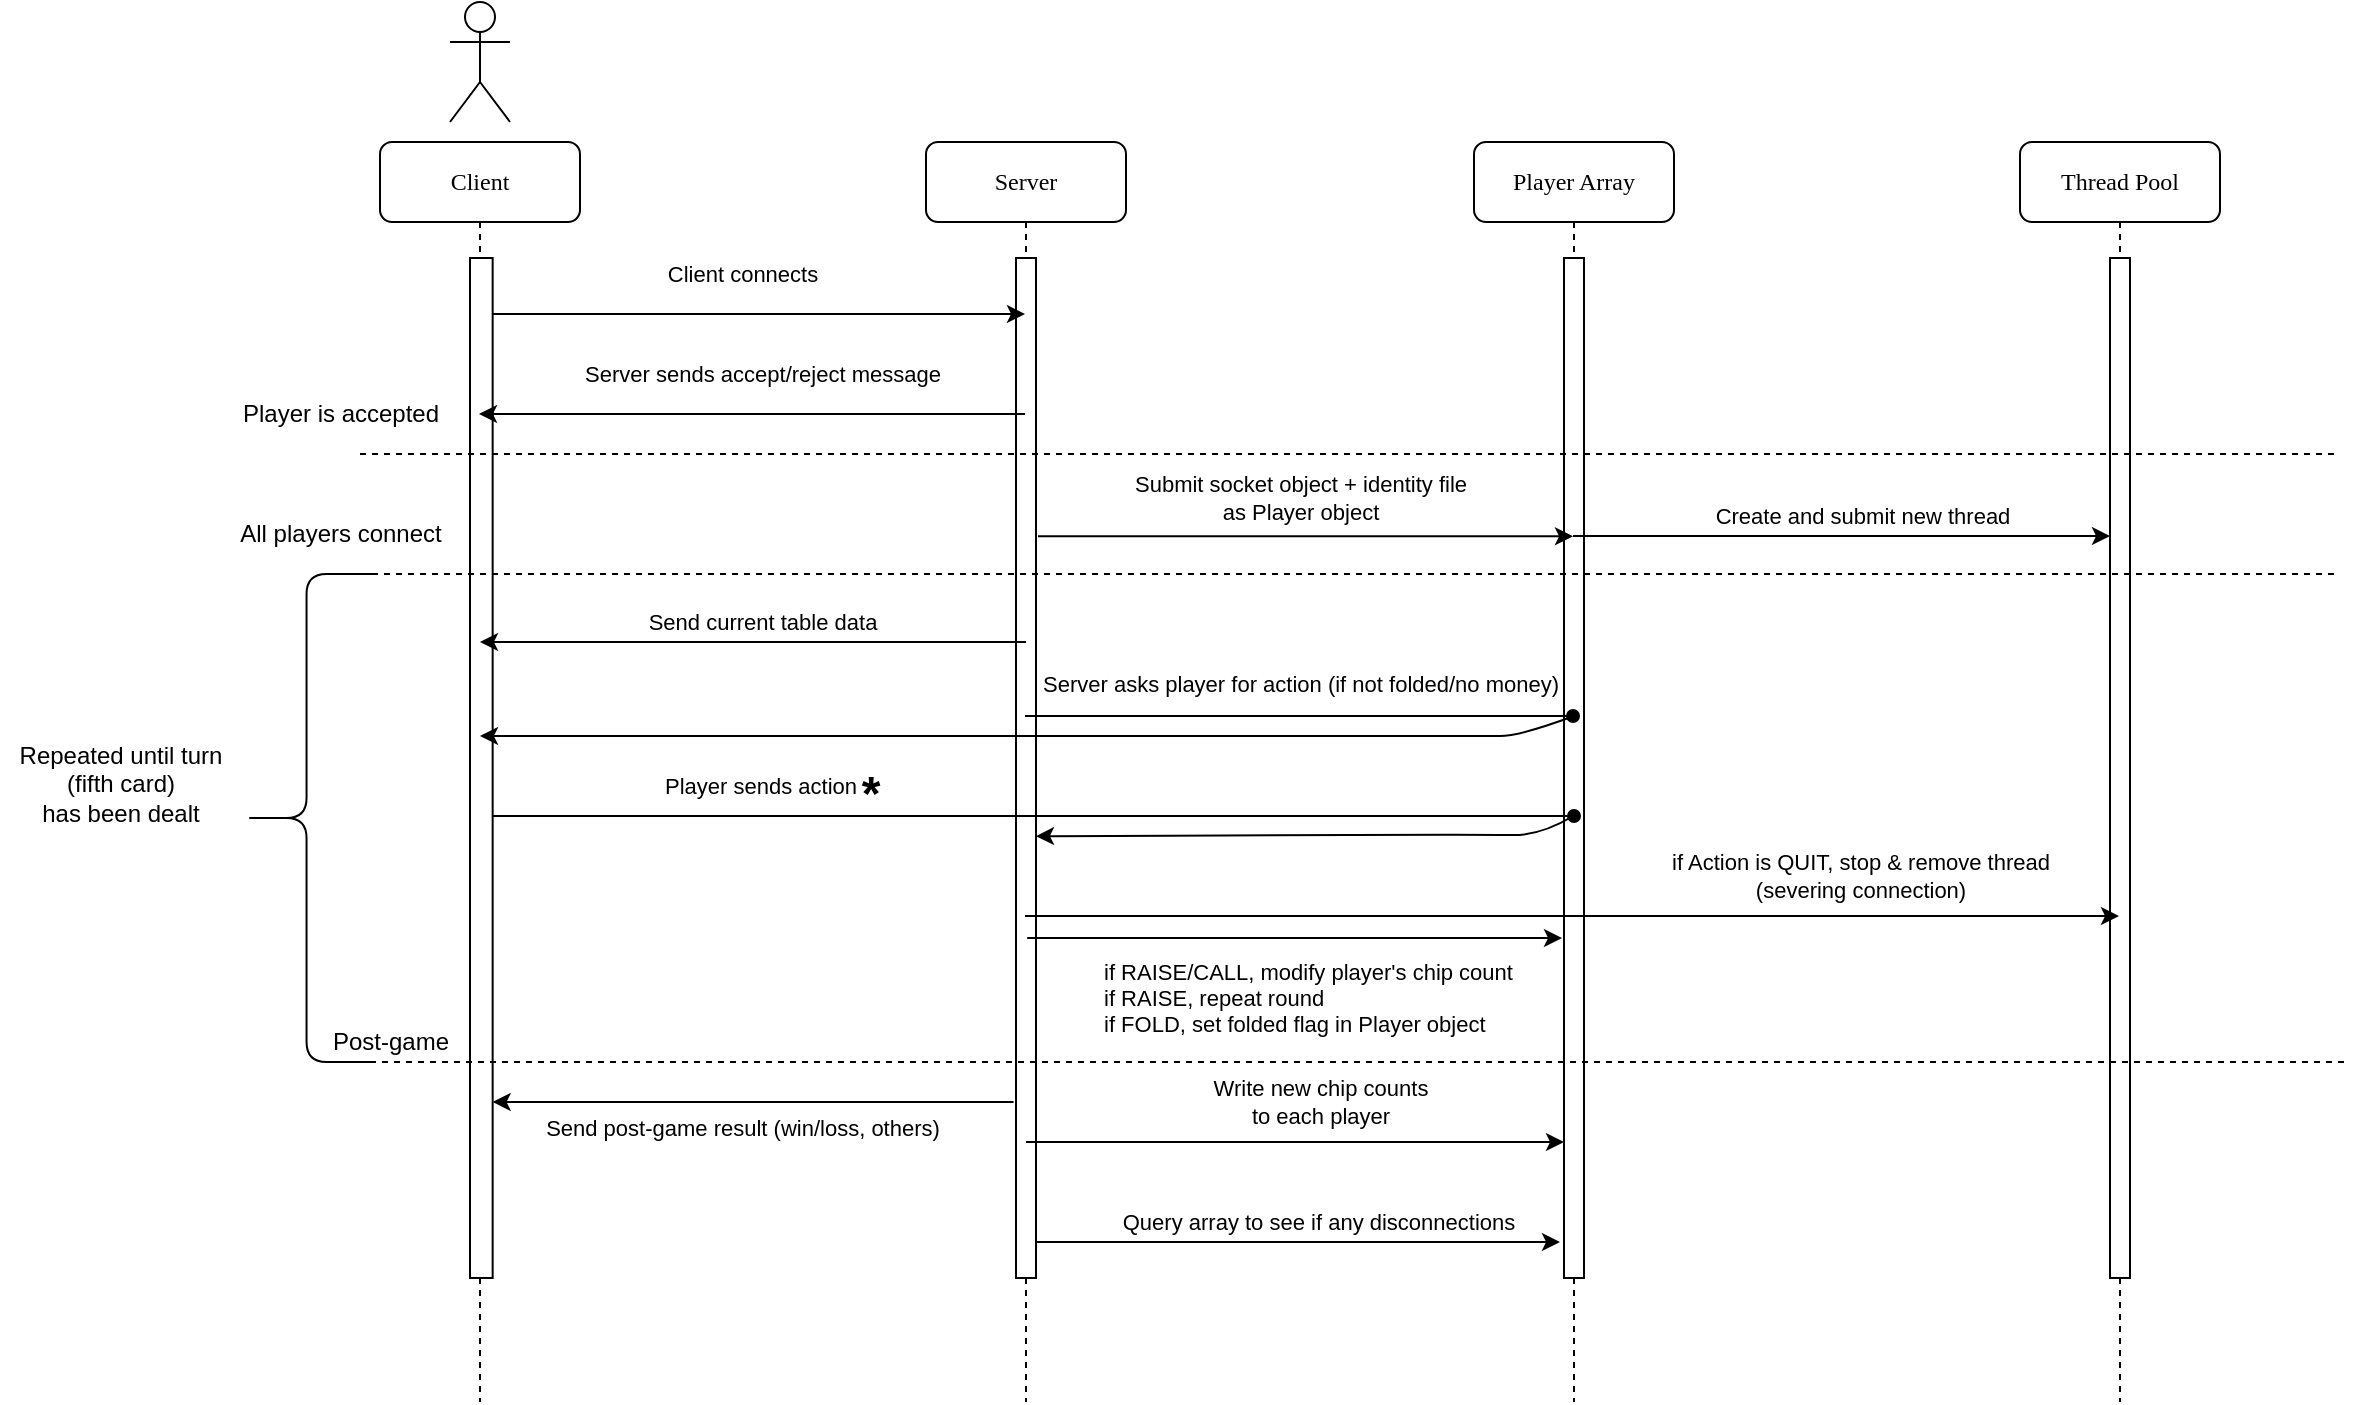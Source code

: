 <mxfile version="13.0.1" type="device"><diagram name="Page-1" id="13e1069c-82ec-6db2-03f1-153e76fe0fe0"><mxGraphModel dx="2587" dy="813" grid="1" gridSize="10" guides="1" tooltips="1" connect="1" arrows="1" fold="1" page="1" pageScale="1" pageWidth="1169" pageHeight="827" background="#ffffff" math="0" shadow="0"><root><mxCell id="0"/><mxCell id="1" parent="0"/><mxCell id="Jf2qGdc4_VivNwQ5X6Xx-7" value="" style="group" parent="1" vertex="1" connectable="0"><mxGeometry x="-20" y="60" width="1175" height="700" as="geometry"/></mxCell><mxCell id="7baba1c4bc27f4b0-2" value="Client" style="shape=umlLifeline;perimeter=lifelinePerimeter;whiteSpace=wrap;html=1;container=1;collapsible=0;recursiveResize=0;outlineConnect=0;rounded=1;shadow=0;comic=0;labelBackgroundColor=none;strokeWidth=1;fontFamily=Verdana;fontSize=12;align=center;" parent="Jf2qGdc4_VivNwQ5X6Xx-7" vertex="1"><mxGeometry x="190" y="70" width="100" height="630" as="geometry"/></mxCell><mxCell id="7baba1c4bc27f4b0-10" value="" style="html=1;points=[];perimeter=orthogonalPerimeter;rounded=0;shadow=0;comic=0;labelBackgroundColor=none;strokeWidth=1;fontFamily=Verdana;fontSize=12;align=center;" parent="7baba1c4bc27f4b0-2" vertex="1"><mxGeometry x="45" y="58" width="11.33" height="510" as="geometry"/></mxCell><mxCell id="7baba1c4bc27f4b0-8" value="Server" style="shape=umlLifeline;perimeter=lifelinePerimeter;whiteSpace=wrap;html=1;container=1;collapsible=0;recursiveResize=0;outlineConnect=0;rounded=1;shadow=0;comic=0;labelBackgroundColor=none;strokeWidth=1;fontFamily=Verdana;fontSize=12;align=center;" parent="Jf2qGdc4_VivNwQ5X6Xx-7" vertex="1"><mxGeometry x="463" y="70" width="100" height="630" as="geometry"/></mxCell><mxCell id="7baba1c4bc27f4b0-9" value="" style="html=1;points=[];perimeter=orthogonalPerimeter;rounded=0;shadow=0;comic=0;labelBackgroundColor=none;strokeWidth=1;fontFamily=Verdana;fontSize=12;align=center;" parent="7baba1c4bc27f4b0-8" vertex="1"><mxGeometry x="45" y="58" width="10" height="510" as="geometry"/></mxCell><mxCell id="U8iQBY-L42uejQ42uI9U-1" value="" style="endArrow=classic;html=1;" parent="Jf2qGdc4_VivNwQ5X6Xx-7" edge="1"><mxGeometry width="50" height="50" relative="1" as="geometry"><mxPoint x="246.33" y="156" as="sourcePoint"/><mxPoint x="512.5" y="156" as="targetPoint"/><Array as="points"><mxPoint x="440" y="156"/></Array></mxGeometry></mxCell><mxCell id="U8iQBY-L42uejQ42uI9U-2" value="Client connects" style="edgeLabel;html=1;align=center;verticalAlign=middle;resizable=0;points=[];" parent="U8iQBY-L42uejQ42uI9U-1" vertex="1" connectable="0"><mxGeometry x="-0.432" y="-2" relative="1" as="geometry"><mxPoint x="49" y="-22" as="offset"/></mxGeometry></mxCell><mxCell id="U8iQBY-L42uejQ42uI9U-3" value="" style="endArrow=classic;html=1;" parent="Jf2qGdc4_VivNwQ5X6Xx-7" edge="1"><mxGeometry width="50" height="50" relative="1" as="geometry"><mxPoint x="512.5" y="206" as="sourcePoint"/><mxPoint x="239.5" y="206" as="targetPoint"/><Array as="points"><mxPoint x="400" y="206"/></Array></mxGeometry></mxCell><mxCell id="U8iQBY-L42uejQ42uI9U-4" value="&lt;div&gt;Server sends accept/reject message&lt;/div&gt;" style="edgeLabel;html=1;align=center;verticalAlign=middle;resizable=0;points=[];" parent="U8iQBY-L42uejQ42uI9U-3" vertex="1" connectable="0"><mxGeometry x="-0.432" y="-2" relative="1" as="geometry"><mxPoint x="-54.5" y="-18" as="offset"/></mxGeometry></mxCell><mxCell id="U8iQBY-L42uejQ42uI9U-5" value="" style="shape=umlActor;verticalLabelPosition=bottom;labelBackgroundColor=#ffffff;verticalAlign=top;html=1;outlineConnect=0;" parent="Jf2qGdc4_VivNwQ5X6Xx-7" vertex="1"><mxGeometry x="225" width="30" height="60" as="geometry"/></mxCell><mxCell id="AQgs1Vv86Nf80EC5pz1u-1" value="Player Array" style="shape=umlLifeline;perimeter=lifelinePerimeter;whiteSpace=wrap;html=1;container=1;collapsible=0;recursiveResize=0;outlineConnect=0;rounded=1;shadow=0;comic=0;labelBackgroundColor=none;strokeWidth=1;fontFamily=Verdana;fontSize=12;align=center;" parent="Jf2qGdc4_VivNwQ5X6Xx-7" vertex="1"><mxGeometry x="737" y="70" width="100" height="630" as="geometry"/></mxCell><mxCell id="AQgs1Vv86Nf80EC5pz1u-2" value="" style="html=1;points=[];perimeter=orthogonalPerimeter;rounded=0;shadow=0;comic=0;labelBackgroundColor=none;strokeWidth=1;fontFamily=Verdana;fontSize=12;align=center;" parent="AQgs1Vv86Nf80EC5pz1u-1" vertex="1"><mxGeometry x="45" y="58" width="10" height="510" as="geometry"/></mxCell><mxCell id="AQgs1Vv86Nf80EC5pz1u-3" value="Thread Pool" style="shape=umlLifeline;perimeter=lifelinePerimeter;whiteSpace=wrap;html=1;container=1;collapsible=0;recursiveResize=0;outlineConnect=0;rounded=1;shadow=0;comic=0;labelBackgroundColor=none;strokeWidth=1;fontFamily=Verdana;fontSize=12;align=center;" parent="Jf2qGdc4_VivNwQ5X6Xx-7" vertex="1"><mxGeometry x="1010" y="70" width="100" height="630" as="geometry"/></mxCell><mxCell id="AQgs1Vv86Nf80EC5pz1u-4" value="" style="html=1;points=[];perimeter=orthogonalPerimeter;rounded=0;shadow=0;comic=0;labelBackgroundColor=none;strokeWidth=1;fontFamily=Verdana;fontSize=12;align=center;" parent="AQgs1Vv86Nf80EC5pz1u-3" vertex="1"><mxGeometry x="45" y="58" width="10" height="510" as="geometry"/></mxCell><mxCell id="AQgs1Vv86Nf80EC5pz1u-5" value="" style="endArrow=none;dashed=1;html=1;" parent="Jf2qGdc4_VivNwQ5X6Xx-7" edge="1"><mxGeometry width="50" height="50" relative="1" as="geometry"><mxPoint x="180" y="226" as="sourcePoint"/><mxPoint x="1170" y="226" as="targetPoint"/></mxGeometry></mxCell><mxCell id="AQgs1Vv86Nf80EC5pz1u-6" value="Player is accepted" style="text;html=1;align=center;verticalAlign=middle;resizable=0;points=[];autosize=1;" parent="Jf2qGdc4_VivNwQ5X6Xx-7" vertex="1"><mxGeometry x="115" y="196" width="110" height="20" as="geometry"/></mxCell><mxCell id="AQgs1Vv86Nf80EC5pz1u-7" value="" style="endArrow=classic;html=1;exitX=1.1;exitY=0.318;exitDx=0;exitDy=0;exitPerimeter=0;" parent="Jf2qGdc4_VivNwQ5X6Xx-7" edge="1"><mxGeometry width="50" height="50" relative="1" as="geometry"><mxPoint x="519" y="267.18" as="sourcePoint"/><mxPoint x="786.5" y="267.18" as="targetPoint"/></mxGeometry></mxCell><mxCell id="AQgs1Vv86Nf80EC5pz1u-8" value="&lt;div&gt;Submit socket object + identity file &lt;br&gt;&lt;/div&gt;&lt;div&gt;as Player object&lt;br&gt;&lt;/div&gt;" style="edgeLabel;html=1;align=center;verticalAlign=middle;resizable=0;points=[];" parent="AQgs1Vv86Nf80EC5pz1u-7" vertex="1" connectable="0"><mxGeometry x="-0.312" y="3" relative="1" as="geometry"><mxPoint x="39" y="-16.92" as="offset"/></mxGeometry></mxCell><mxCell id="BTk6JQ5iOqHmVtCeQmKU-1" value="" style="endArrow=classic;html=1;" parent="Jf2qGdc4_VivNwQ5X6Xx-7" edge="1"><mxGeometry width="50" height="50" relative="1" as="geometry"><mxPoint x="786.5" y="267" as="sourcePoint"/><mxPoint x="1055" y="267" as="targetPoint"/><Array as="points"><mxPoint x="920" y="267"/></Array></mxGeometry></mxCell><mxCell id="BTk6JQ5iOqHmVtCeQmKU-2" value="Create and submit new thread" style="edgeLabel;html=1;align=center;verticalAlign=middle;resizable=0;points=[];" parent="BTk6JQ5iOqHmVtCeQmKU-1" vertex="1" connectable="0"><mxGeometry x="0.069" y="1" relative="1" as="geometry"><mxPoint x="0.5" y="-9" as="offset"/></mxGeometry></mxCell><mxCell id="BTk6JQ5iOqHmVtCeQmKU-3" value="" style="endArrow=none;dashed=1;html=1;" parent="Jf2qGdc4_VivNwQ5X6Xx-7" edge="1"><mxGeometry width="50" height="50" relative="1" as="geometry"><mxPoint x="180" y="286" as="sourcePoint"/><mxPoint x="1170" y="286" as="targetPoint"/></mxGeometry></mxCell><mxCell id="BTk6JQ5iOqHmVtCeQmKU-4" value="All players connect" style="text;html=1;align=center;verticalAlign=middle;resizable=0;points=[];autosize=1;" parent="Jf2qGdc4_VivNwQ5X6Xx-7" vertex="1"><mxGeometry x="110" y="256" width="120" height="20" as="geometry"/></mxCell><mxCell id="BTk6JQ5iOqHmVtCeQmKU-5" value="" style="endArrow=oval;html=1;endFill=1;" parent="Jf2qGdc4_VivNwQ5X6Xx-7" edge="1"><mxGeometry width="50" height="50" relative="1" as="geometry"><mxPoint x="512.5" y="357" as="sourcePoint"/><mxPoint x="786.5" y="357" as="targetPoint"/><Array as="points"><mxPoint x="590.5" y="357"/></Array></mxGeometry></mxCell><mxCell id="BTk6JQ5iOqHmVtCeQmKU-6" value="Server asks player for action (if not folded/no money)" style="edgeLabel;html=1;align=center;verticalAlign=middle;resizable=0;points=[];" parent="BTk6JQ5iOqHmVtCeQmKU-5" vertex="1" connectable="0"><mxGeometry x="-0.432" y="-2" relative="1" as="geometry"><mxPoint x="59.5" y="-18" as="offset"/></mxGeometry></mxCell><mxCell id="BTk6JQ5iOqHmVtCeQmKU-7" value="" style="curved=1;endArrow=classic;html=1;" parent="Jf2qGdc4_VivNwQ5X6Xx-7" edge="1"><mxGeometry width="50" height="50" relative="1" as="geometry"><mxPoint x="787" y="357" as="sourcePoint"/><mxPoint x="240" y="367" as="targetPoint"/><Array as="points"><mxPoint x="760" y="367"/><mxPoint x="740" y="367"/><mxPoint x="620" y="367"/></Array></mxGeometry></mxCell><mxCell id="BTk6JQ5iOqHmVtCeQmKU-8" value="" style="endArrow=oval;html=1;endFill=1;" parent="Jf2qGdc4_VivNwQ5X6Xx-7" edge="1"><mxGeometry width="50" height="50" relative="1" as="geometry"><mxPoint x="246.33" y="407" as="sourcePoint"/><mxPoint x="787" y="407" as="targetPoint"/><Array as="points"><mxPoint x="600" y="407"/></Array></mxGeometry></mxCell><mxCell id="BTk6JQ5iOqHmVtCeQmKU-12" value="Player sends action" style="edgeLabel;html=1;align=center;verticalAlign=middle;resizable=0;points=[];" parent="BTk6JQ5iOqHmVtCeQmKU-8" vertex="1" connectable="0"><mxGeometry x="0.475" y="3" relative="1" as="geometry"><mxPoint x="-265" y="-12" as="offset"/></mxGeometry></mxCell><mxCell id="BTk6JQ5iOqHmVtCeQmKU-10" value="" style="curved=1;endArrow=classic;html=1;entryX=1;entryY=0.51;entryDx=0;entryDy=0;entryPerimeter=0;" parent="Jf2qGdc4_VivNwQ5X6Xx-7" edge="1"><mxGeometry width="50" height="50" relative="1" as="geometry"><mxPoint x="786.67" y="407" as="sourcePoint"/><mxPoint x="518" y="417.1" as="targetPoint"/><Array as="points"><mxPoint x="770" y="417"/><mxPoint x="741" y="416"/></Array></mxGeometry></mxCell><mxCell id="BTk6JQ5iOqHmVtCeQmKU-13" value="&lt;h1&gt;*&lt;/h1&gt;" style="text;html=1;align=center;verticalAlign=middle;resizable=0;points=[];autosize=1;" parent="Jf2qGdc4_VivNwQ5X6Xx-7" vertex="1"><mxGeometry x="425" y="371" width="20" height="50" as="geometry"/></mxCell><mxCell id="BTk6JQ5iOqHmVtCeQmKU-17" value="" style="endArrow=classic;html=1;" parent="Jf2qGdc4_VivNwQ5X6Xx-7" edge="1"><mxGeometry width="50" height="50" relative="1" as="geometry"><mxPoint x="512.5" y="457" as="sourcePoint"/><mxPoint x="1059.5" y="457" as="targetPoint"/><Array as="points"><mxPoint x="760" y="457"/></Array></mxGeometry></mxCell><mxCell id="BTk6JQ5iOqHmVtCeQmKU-19" value="&lt;div&gt;if Action is QUIT, stop &amp;amp; remove thread&lt;/div&gt;&lt;div&gt; (severing connection)&lt;/div&gt;" style="edgeLabel;html=1;align=center;verticalAlign=middle;resizable=0;points=[];" parent="BTk6JQ5iOqHmVtCeQmKU-17" vertex="1" connectable="0"><mxGeometry x="-0.161" relative="1" as="geometry"><mxPoint x="187.5" y="-20" as="offset"/></mxGeometry></mxCell><mxCell id="BTk6JQ5iOqHmVtCeQmKU-21" value="" style="endArrow=classic;html=1;" parent="Jf2qGdc4_VivNwQ5X6Xx-7" edge="1"><mxGeometry width="50" height="50" relative="1" as="geometry"><mxPoint x="513.587" y="468" as="sourcePoint"/><mxPoint x="781" y="468" as="targetPoint"/><Array as="points"><mxPoint x="760.92" y="468"/></Array></mxGeometry></mxCell><mxCell id="BTk6JQ5iOqHmVtCeQmKU-22" value="&lt;div&gt;if RAISE/CALL, modify player's chip count&lt;/div&gt;&lt;div&gt;if RAISE, repeat round &lt;br&gt;&lt;/div&gt;&lt;div&gt;if FOLD, set folded flag in Player object&lt;br&gt;&lt;/div&gt;" style="edgeLabel;html=1;align=left;verticalAlign=middle;resizable=0;points=[];" parent="BTk6JQ5iOqHmVtCeQmKU-21" vertex="1" connectable="0"><mxGeometry x="-0.161" relative="1" as="geometry"><mxPoint x="-75.59" y="30" as="offset"/></mxGeometry></mxCell><mxCell id="BTk6JQ5iOqHmVtCeQmKU-23" value="" style="endArrow=none;dashed=1;html=1;" parent="Jf2qGdc4_VivNwQ5X6Xx-7" edge="1"><mxGeometry width="50" height="50" relative="1" as="geometry"><mxPoint x="185" y="530" as="sourcePoint"/><mxPoint x="1175" y="530" as="targetPoint"/></mxGeometry></mxCell><mxCell id="BTk6JQ5iOqHmVtCeQmKU-24" value="Post-game" style="text;html=1;align=center;verticalAlign=middle;resizable=0;points=[];autosize=1;" parent="Jf2qGdc4_VivNwQ5X6Xx-7" vertex="1"><mxGeometry x="160" y="510" width="70" height="20" as="geometry"/></mxCell><mxCell id="Jf2qGdc4_VivNwQ5X6Xx-1" value="" style="shape=curlyBracket;whiteSpace=wrap;html=1;rounded=1;" parent="Jf2qGdc4_VivNwQ5X6Xx-7" vertex="1"><mxGeometry x="120" y="286" width="66.55" height="244" as="geometry"/></mxCell><mxCell id="Jf2qGdc4_VivNwQ5X6Xx-2" value="&lt;div&gt;Repeated until turn&lt;br&gt;&lt;/div&gt;&lt;div&gt;(fifth card) &lt;br&gt;&lt;/div&gt;&lt;div&gt;has been dealt&lt;/div&gt;" style="text;html=1;align=center;verticalAlign=middle;resizable=0;points=[];autosize=1;" parent="Jf2qGdc4_VivNwQ5X6Xx-7" vertex="1"><mxGeometry y="366" width="120" height="50" as="geometry"/></mxCell><mxCell id="Jf2qGdc4_VivNwQ5X6Xx-8" value="" style="endArrow=classic;html=1;" parent="Jf2qGdc4_VivNwQ5X6Xx-7" edge="1"><mxGeometry width="50" height="50" relative="1" as="geometry"><mxPoint x="518" y="620" as="sourcePoint"/><mxPoint x="780" y="620" as="targetPoint"/></mxGeometry></mxCell><mxCell id="Jf2qGdc4_VivNwQ5X6Xx-9" value="Query array to see if any disconnections" style="edgeLabel;html=1;align=center;verticalAlign=middle;resizable=0;points=[];" parent="Jf2qGdc4_VivNwQ5X6Xx-8" vertex="1" connectable="0"><mxGeometry x="0.344" y="2" relative="1" as="geometry"><mxPoint x="-35.29" y="-8.03" as="offset"/></mxGeometry></mxCell><mxCell id="s_KafKj-wqE56JJjKjL7-1" value="" style="endArrow=classic;html=1;exitX=-0.121;exitY=0.903;exitDx=0;exitDy=0;exitPerimeter=0;" parent="Jf2qGdc4_VivNwQ5X6Xx-7" edge="1"><mxGeometry width="50" height="50" relative="1" as="geometry"><mxPoint x="506.79" y="550" as="sourcePoint"/><mxPoint x="246.33" y="550" as="targetPoint"/></mxGeometry></mxCell><mxCell id="s_KafKj-wqE56JJjKjL7-2" value="Send post-game result (win/loss, others)" style="edgeLabel;html=1;align=center;verticalAlign=middle;resizable=0;points=[];" parent="s_KafKj-wqE56JJjKjL7-1" vertex="1" connectable="0"><mxGeometry x="0.344" y="2" relative="1" as="geometry"><mxPoint x="39.07" y="10.66" as="offset"/></mxGeometry></mxCell><mxCell id="s_KafKj-wqE56JJjKjL7-4" value="" style="endArrow=classic;html=1;" parent="Jf2qGdc4_VivNwQ5X6Xx-7" edge="1"><mxGeometry width="50" height="50" relative="1" as="geometry"><mxPoint x="513" y="570" as="sourcePoint"/><mxPoint x="782" y="570" as="targetPoint"/></mxGeometry></mxCell><mxCell id="s_KafKj-wqE56JJjKjL7-6" value="&lt;div&gt;Write new chip counts &lt;br&gt;&lt;/div&gt;&lt;div&gt;to each player&lt;/div&gt;" style="edgeLabel;html=1;align=center;verticalAlign=middle;resizable=0;points=[];" parent="s_KafKj-wqE56JJjKjL7-4" vertex="1" connectable="0"><mxGeometry x="0.442" y="2" relative="1" as="geometry"><mxPoint x="-47" y="-18" as="offset"/></mxGeometry></mxCell><mxCell id="H4RKtu6ryvEuqVTEOgYx-1" value="" style="endArrow=classic;html=1;" edge="1" parent="Jf2qGdc4_VivNwQ5X6Xx-7"><mxGeometry width="50" height="50" relative="1" as="geometry"><mxPoint x="513" y="320" as="sourcePoint"/><mxPoint x="240" y="320" as="targetPoint"/><Array as="points"><mxPoint x="400.5" y="320"/></Array></mxGeometry></mxCell><mxCell id="H4RKtu6ryvEuqVTEOgYx-2" value="Send current table data" style="edgeLabel;html=1;align=center;verticalAlign=middle;resizable=0;points=[];" vertex="1" connectable="0" parent="H4RKtu6ryvEuqVTEOgYx-1"><mxGeometry x="-0.432" y="-2" relative="1" as="geometry"><mxPoint x="-54.5" y="-8" as="offset"/></mxGeometry></mxCell></root></mxGraphModel></diagram></mxfile>
